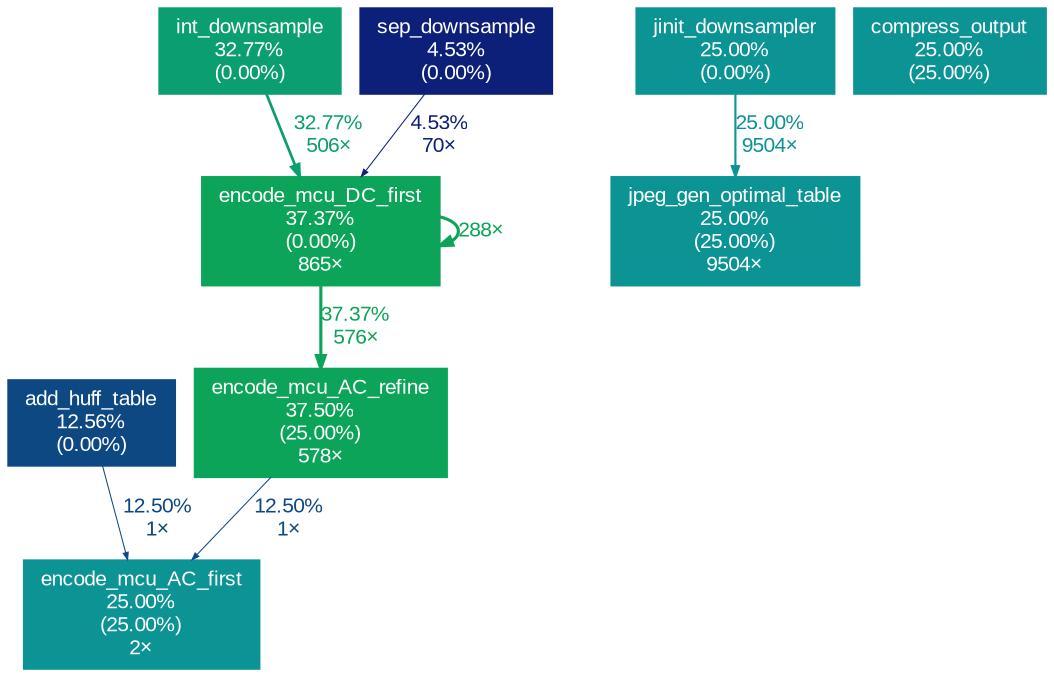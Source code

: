 digraph {
	graph [fontname=Arial, nodesep=0.125, ranksep=0.25];
	node [fontcolor=white, fontname=Arial, height=0, shape=box, style=filled, width=0];
	edge [fontname=Arial];
	1 [color="#0ba458", fontcolor="#ffffff", fontsize="10.00", label="encode_mcu_AC_refine\n37.50%\n(25.00%)\n578×"];
	1 -> 5 [arrowsize="0.35", color="#0d4883", fontcolor="#0d4883", fontsize="10.00", label="12.50%\n1×", labeldistance="0.50", penwidth="0.50"];
	2 [color="#0ba458", fontcolor="#ffffff", fontsize="10.00", label="encode_mcu_DC_first\n37.37%\n(0.00%)\n865×"];
	2 -> 1 [arrowsize="0.61", color="#0ba458", fontcolor="#0ba458", fontsize="10.00", label="37.37%\n576×", labeldistance="1.49", penwidth="1.49"];
	2 -> 2 [arrowsize="0.61", color="#0ba458", fontcolor="#0ba458", fontsize="10.00", label="288×", labeldistance="1.49", penwidth="1.49"];
	3 [color="#0b9e70", fontcolor="#ffffff", fontsize="10.00", label="int_downsample\n32.77%\n(0.00%)"];
	3 -> 2 [arrowsize="0.57", color="#0b9e70", fontcolor="#0b9e70", fontsize="10.00", label="32.77%\n506×", labeldistance="1.31", penwidth="1.31"];
	4 [color="#0c9393", fontcolor="#ffffff", fontsize="10.00", label="jpeg_gen_optimal_table\n25.00%\n(25.00%)\n9504×"];
	5 [color="#0c9393", fontcolor="#ffffff", fontsize="10.00", label="encode_mcu_AC_first\n25.00%\n(25.00%)\n2×"];
	6 [color="#0c9393", fontcolor="#ffffff", fontsize="10.00", label="compress_output\n25.00%\n(25.00%)"];
	7 [color="#0c9393", fontcolor="#ffffff", fontsize="10.00", label="jinit_downsampler\n25.00%\n(0.00%)"];
	7 -> 4 [arrowsize="0.50", color="#0c9393", fontcolor="#0c9393", fontsize="10.00", label="25.00%\n9504×", labeldistance="1.00", penwidth="1.00"];
	8 [color="#0d4883", fontcolor="#ffffff", fontsize="10.00", label="add_huff_table\n12.56%\n(0.00%)"];
	8 -> 5 [arrowsize="0.35", color="#0d4883", fontcolor="#0d4883", fontsize="10.00", label="12.50%\n1×", labeldistance="0.50", penwidth="0.50"];
	9 [color="#0d2079", fontcolor="#ffffff", fontsize="10.00", label="sep_downsample\n4.53%\n(0.00%)"];
	9 -> 2 [arrowsize="0.35", color="#0d2079", fontcolor="#0d2079", fontsize="10.00", label="4.53%\n70×", labeldistance="0.50", penwidth="0.50"];
}

